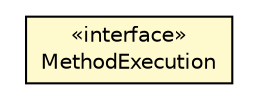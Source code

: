 #!/usr/local/bin/dot
#
# Class diagram 
# Generated by UMLGraph version 5.1 (http://www.umlgraph.org/)
#

digraph G {
	edge [fontname="Helvetica",fontsize=10,labelfontname="Helvetica",labelfontsize=10];
	node [fontname="Helvetica",fontsize=10,shape=plaintext];
	nodesep=0.25;
	ranksep=0.5;
	// org.androidtransfuse.aop.MethodInterceptorChain.MethodExecution
	c3696 [label=<<table title="org.androidtransfuse.aop.MethodInterceptorChain.MethodExecution" border="0" cellborder="1" cellspacing="0" cellpadding="2" port="p" bgcolor="lemonChiffon" href="./MethodInterceptorChain.MethodExecution.html">
		<tr><td><table border="0" cellspacing="0" cellpadding="1">
<tr><td align="center" balign="center"> &#171;interface&#187; </td></tr>
<tr><td align="center" balign="center"> MethodExecution </td></tr>
		</table></td></tr>
		</table>>, fontname="Helvetica", fontcolor="black", fontsize=10.0];
}

